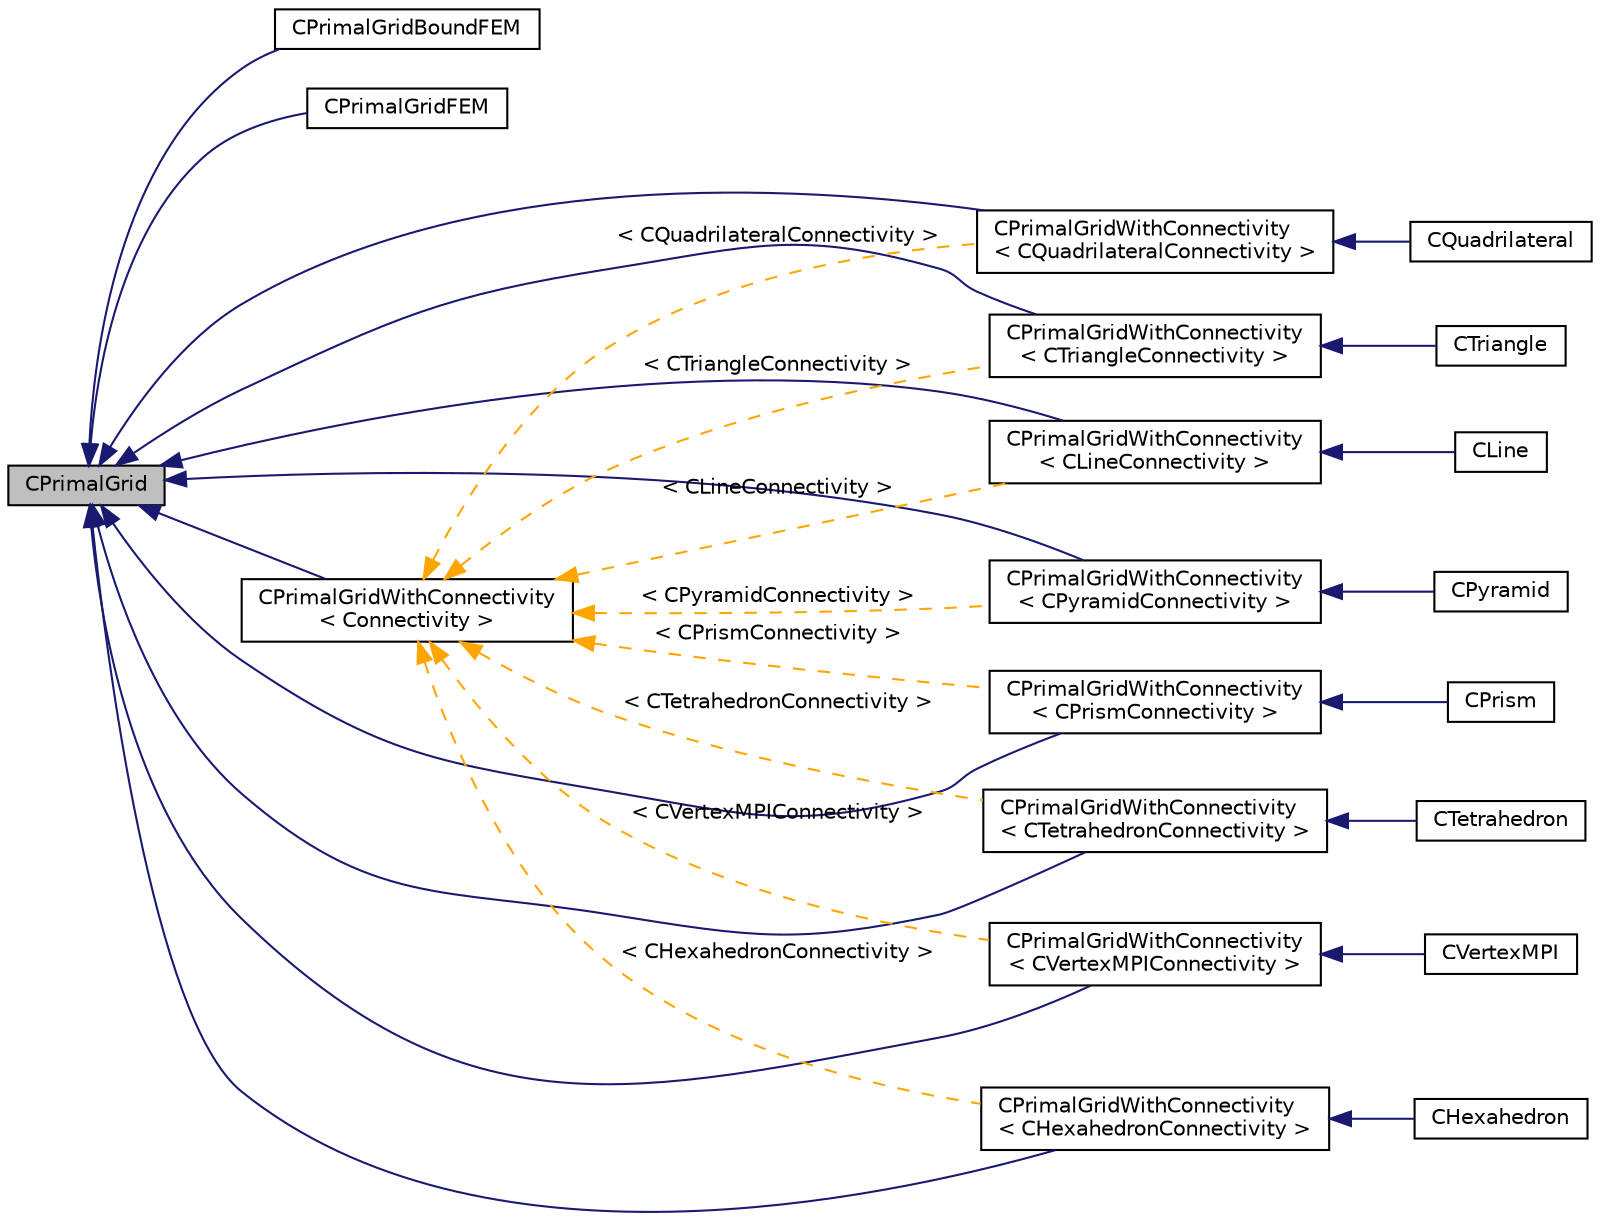 digraph "CPrimalGrid"
{
 // LATEX_PDF_SIZE
  edge [fontname="Helvetica",fontsize="10",labelfontname="Helvetica",labelfontsize="10"];
  node [fontname="Helvetica",fontsize="10",shape=record];
  rankdir="LR";
  Node1 [label="CPrimalGrid",height=0.2,width=0.4,color="black", fillcolor="grey75", style="filled", fontcolor="black",tooltip="Class to define the numerical primal grid."];
  Node1 -> Node2 [dir="back",color="midnightblue",fontsize="10",style="solid",fontname="Helvetica"];
  Node2 [label="CPrimalGridBoundFEM",height=0.2,width=0.4,color="black", fillcolor="white", style="filled",URL="$classCPrimalGridBoundFEM.html",tooltip="Class to define primal grid boundary element for the FEM solver."];
  Node1 -> Node3 [dir="back",color="midnightblue",fontsize="10",style="solid",fontname="Helvetica"];
  Node3 [label="CPrimalGridFEM",height=0.2,width=0.4,color="black", fillcolor="white", style="filled",URL="$classCPrimalGridFEM.html",tooltip="Class to define primal grid element for the FEM solver."];
  Node1 -> Node4 [dir="back",color="midnightblue",fontsize="10",style="solid",fontname="Helvetica"];
  Node4 [label="CPrimalGridWithConnectivity\l\< Connectivity \>",height=0.2,width=0.4,color="black", fillcolor="white", style="filled",URL="$classCPrimalGridWithConnectivity.html",tooltip="Override the connectivity getters of CPrimalGrid."];
  Node4 -> Node5 [dir="back",color="orange",fontsize="10",style="dashed",label=" \< CQuadrilateralConnectivity \>" ,fontname="Helvetica"];
  Node5 [label="CPrimalGridWithConnectivity\l\< CQuadrilateralConnectivity \>",height=0.2,width=0.4,color="black", fillcolor="white", style="filled",URL="$classCPrimalGridWithConnectivity.html",tooltip=" "];
  Node5 -> Node6 [dir="back",color="midnightblue",fontsize="10",style="solid",fontname="Helvetica"];
  Node6 [label="CQuadrilateral",height=0.2,width=0.4,color="black", fillcolor="white", style="filled",URL="$classCQuadrilateral.html",tooltip="Class for quadrilateral element definition."];
  Node4 -> Node7 [dir="back",color="orange",fontsize="10",style="dashed",label=" \< CTriangleConnectivity \>" ,fontname="Helvetica"];
  Node7 [label="CPrimalGridWithConnectivity\l\< CTriangleConnectivity \>",height=0.2,width=0.4,color="black", fillcolor="white", style="filled",URL="$classCPrimalGridWithConnectivity.html",tooltip=" "];
  Node7 -> Node8 [dir="back",color="midnightblue",fontsize="10",style="solid",fontname="Helvetica"];
  Node8 [label="CTriangle",height=0.2,width=0.4,color="black", fillcolor="white", style="filled",URL="$classCTriangle.html",tooltip="Class for triangle element definition."];
  Node4 -> Node9 [dir="back",color="orange",fontsize="10",style="dashed",label=" \< CLineConnectivity \>" ,fontname="Helvetica"];
  Node9 [label="CPrimalGridWithConnectivity\l\< CLineConnectivity \>",height=0.2,width=0.4,color="black", fillcolor="white", style="filled",URL="$classCPrimalGridWithConnectivity.html",tooltip=" "];
  Node9 -> Node10 [dir="back",color="midnightblue",fontsize="10",style="solid",fontname="Helvetica"];
  Node10 [label="CLine",height=0.2,width=0.4,color="black", fillcolor="white", style="filled",URL="$classCLine.html",tooltip="Class for line element definition."];
  Node4 -> Node11 [dir="back",color="orange",fontsize="10",style="dashed",label=" \< CPyramidConnectivity \>" ,fontname="Helvetica"];
  Node11 [label="CPrimalGridWithConnectivity\l\< CPyramidConnectivity \>",height=0.2,width=0.4,color="black", fillcolor="white", style="filled",URL="$classCPrimalGridWithConnectivity.html",tooltip=" "];
  Node11 -> Node12 [dir="back",color="midnightblue",fontsize="10",style="solid",fontname="Helvetica"];
  Node12 [label="CPyramid",height=0.2,width=0.4,color="black", fillcolor="white", style="filled",URL="$classCPyramid.html",tooltip="Class for pyramid element definition."];
  Node4 -> Node13 [dir="back",color="orange",fontsize="10",style="dashed",label=" \< CTetrahedronConnectivity \>" ,fontname="Helvetica"];
  Node13 [label="CPrimalGridWithConnectivity\l\< CTetrahedronConnectivity \>",height=0.2,width=0.4,color="black", fillcolor="white", style="filled",URL="$classCPrimalGridWithConnectivity.html",tooltip=" "];
  Node13 -> Node14 [dir="back",color="midnightblue",fontsize="10",style="solid",fontname="Helvetica"];
  Node14 [label="CTetrahedron",height=0.2,width=0.4,color="black", fillcolor="white", style="filled",URL="$classCTetrahedron.html",tooltip="Class for tetrahedron element definition."];
  Node4 -> Node15 [dir="back",color="orange",fontsize="10",style="dashed",label=" \< CPrismConnectivity \>" ,fontname="Helvetica"];
  Node15 [label="CPrimalGridWithConnectivity\l\< CPrismConnectivity \>",height=0.2,width=0.4,color="black", fillcolor="white", style="filled",URL="$classCPrimalGridWithConnectivity.html",tooltip=" "];
  Node15 -> Node16 [dir="back",color="midnightblue",fontsize="10",style="solid",fontname="Helvetica"];
  Node16 [label="CPrism",height=0.2,width=0.4,color="black", fillcolor="white", style="filled",URL="$classCPrism.html",tooltip="Class for prism element definition."];
  Node4 -> Node17 [dir="back",color="orange",fontsize="10",style="dashed",label=" \< CVertexMPIConnectivity \>" ,fontname="Helvetica"];
  Node17 [label="CPrimalGridWithConnectivity\l\< CVertexMPIConnectivity \>",height=0.2,width=0.4,color="black", fillcolor="white", style="filled",URL="$classCPrimalGridWithConnectivity.html",tooltip=" "];
  Node17 -> Node18 [dir="back",color="midnightblue",fontsize="10",style="solid",fontname="Helvetica"];
  Node18 [label="CVertexMPI",height=0.2,width=0.4,color="black", fillcolor="white", style="filled",URL="$classCVertexMPI.html",tooltip="Class for vertex element definition. This kind of element is used in the parallelization stuff."];
  Node4 -> Node19 [dir="back",color="orange",fontsize="10",style="dashed",label=" \< CHexahedronConnectivity \>" ,fontname="Helvetica"];
  Node19 [label="CPrimalGridWithConnectivity\l\< CHexahedronConnectivity \>",height=0.2,width=0.4,color="black", fillcolor="white", style="filled",URL="$classCPrimalGridWithConnectivity.html",tooltip=" "];
  Node19 -> Node20 [dir="back",color="midnightblue",fontsize="10",style="solid",fontname="Helvetica"];
  Node20 [label="CHexahedron",height=0.2,width=0.4,color="black", fillcolor="white", style="filled",URL="$classCHexahedron.html",tooltip="Class for hexahedron element definition."];
  Node1 -> Node19 [dir="back",color="midnightblue",fontsize="10",style="solid",fontname="Helvetica"];
  Node1 -> Node9 [dir="back",color="midnightblue",fontsize="10",style="solid",fontname="Helvetica"];
  Node1 -> Node15 [dir="back",color="midnightblue",fontsize="10",style="solid",fontname="Helvetica"];
  Node1 -> Node11 [dir="back",color="midnightblue",fontsize="10",style="solid",fontname="Helvetica"];
  Node1 -> Node5 [dir="back",color="midnightblue",fontsize="10",style="solid",fontname="Helvetica"];
  Node1 -> Node13 [dir="back",color="midnightblue",fontsize="10",style="solid",fontname="Helvetica"];
  Node1 -> Node7 [dir="back",color="midnightblue",fontsize="10",style="solid",fontname="Helvetica"];
  Node1 -> Node17 [dir="back",color="midnightblue",fontsize="10",style="solid",fontname="Helvetica"];
}
